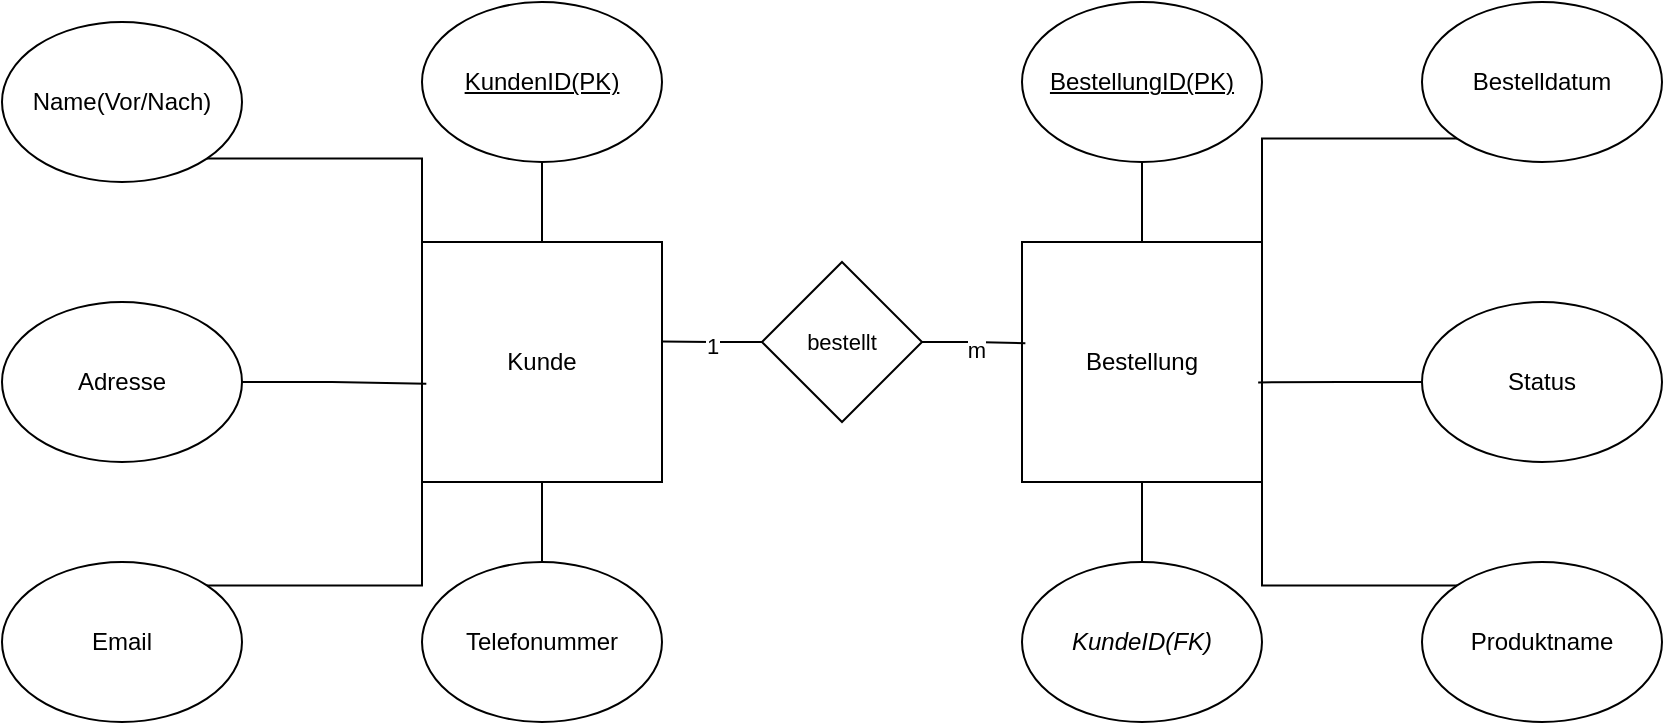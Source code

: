<mxfile version="22.0.3" type="device">
  <diagram name="Seite-1" id="4CHFw5LyLPjLJZJw1z8A">
    <mxGraphModel dx="1220" dy="696" grid="1" gridSize="10" guides="1" tooltips="1" connect="1" arrows="0" fold="1" page="1" pageScale="1" pageWidth="827" pageHeight="1169" math="0" shadow="0">
      <root>
        <mxCell id="0" />
        <mxCell id="1" parent="0" />
        <mxCell id="OpBf5v95MKLxLmsZDk0Y-1" value="Kunde" style="whiteSpace=wrap;html=1;aspect=fixed;" vertex="1" parent="1">
          <mxGeometry x="180" y="240" width="120" height="120" as="geometry" />
        </mxCell>
        <mxCell id="OpBf5v95MKLxLmsZDk0Y-2" value="Bestellung" style="whiteSpace=wrap;html=1;aspect=fixed;" vertex="1" parent="1">
          <mxGeometry x="480" y="240" width="120" height="120" as="geometry" />
        </mxCell>
        <mxCell id="OpBf5v95MKLxLmsZDk0Y-13" style="edgeStyle=orthogonalEdgeStyle;rounded=0;orthogonalLoop=1;jettySize=auto;html=1;exitX=0.5;exitY=1;exitDx=0;exitDy=0;entryX=0.5;entryY=0;entryDx=0;entryDy=0;endArrow=none;endFill=0;" edge="1" parent="1" source="OpBf5v95MKLxLmsZDk0Y-3" target="OpBf5v95MKLxLmsZDk0Y-1">
          <mxGeometry relative="1" as="geometry" />
        </mxCell>
        <mxCell id="OpBf5v95MKLxLmsZDk0Y-3" value="&lt;u&gt;KundenID(PK)&lt;/u&gt;" style="ellipse;whiteSpace=wrap;html=1;" vertex="1" parent="1">
          <mxGeometry x="180" y="120" width="120" height="80" as="geometry" />
        </mxCell>
        <mxCell id="OpBf5v95MKLxLmsZDk0Y-16" style="edgeStyle=orthogonalEdgeStyle;shape=connector;rounded=0;orthogonalLoop=1;jettySize=auto;html=1;exitX=1;exitY=0;exitDx=0;exitDy=0;entryX=0;entryY=1;entryDx=0;entryDy=0;labelBackgroundColor=default;strokeColor=default;align=center;verticalAlign=middle;fontFamily=Helvetica;fontSize=11;fontColor=default;endArrow=none;endFill=0;" edge="1" parent="1" source="OpBf5v95MKLxLmsZDk0Y-4" target="OpBf5v95MKLxLmsZDk0Y-1">
          <mxGeometry relative="1" as="geometry" />
        </mxCell>
        <mxCell id="OpBf5v95MKLxLmsZDk0Y-4" value="Email" style="ellipse;whiteSpace=wrap;html=1;" vertex="1" parent="1">
          <mxGeometry x="-30" y="400" width="120" height="80" as="geometry" />
        </mxCell>
        <mxCell id="OpBf5v95MKLxLmsZDk0Y-17" style="edgeStyle=orthogonalEdgeStyle;shape=connector;rounded=0;orthogonalLoop=1;jettySize=auto;html=1;exitX=0.5;exitY=0;exitDx=0;exitDy=0;entryX=0.5;entryY=1;entryDx=0;entryDy=0;labelBackgroundColor=default;strokeColor=default;align=center;verticalAlign=middle;fontFamily=Helvetica;fontSize=11;fontColor=default;endArrow=none;endFill=0;" edge="1" parent="1" source="OpBf5v95MKLxLmsZDk0Y-5" target="OpBf5v95MKLxLmsZDk0Y-1">
          <mxGeometry relative="1" as="geometry" />
        </mxCell>
        <mxCell id="OpBf5v95MKLxLmsZDk0Y-5" value="Telefonummer" style="ellipse;whiteSpace=wrap;html=1;" vertex="1" parent="1">
          <mxGeometry x="180" y="400" width="120" height="80" as="geometry" />
        </mxCell>
        <mxCell id="OpBf5v95MKLxLmsZDk0Y-14" style="edgeStyle=orthogonalEdgeStyle;shape=connector;rounded=0;orthogonalLoop=1;jettySize=auto;html=1;exitX=1;exitY=1;exitDx=0;exitDy=0;entryX=0;entryY=0;entryDx=0;entryDy=0;labelBackgroundColor=default;strokeColor=default;align=center;verticalAlign=middle;fontFamily=Helvetica;fontSize=11;fontColor=default;endArrow=none;endFill=0;" edge="1" parent="1" source="OpBf5v95MKLxLmsZDk0Y-6" target="OpBf5v95MKLxLmsZDk0Y-1">
          <mxGeometry relative="1" as="geometry" />
        </mxCell>
        <mxCell id="OpBf5v95MKLxLmsZDk0Y-6" value="Name(Vor/Nach)" style="ellipse;whiteSpace=wrap;html=1;" vertex="1" parent="1">
          <mxGeometry x="-30" y="130" width="120" height="80" as="geometry" />
        </mxCell>
        <mxCell id="OpBf5v95MKLxLmsZDk0Y-7" value="Adresse" style="ellipse;whiteSpace=wrap;html=1;" vertex="1" parent="1">
          <mxGeometry x="-30" y="270" width="120" height="80" as="geometry" />
        </mxCell>
        <mxCell id="OpBf5v95MKLxLmsZDk0Y-19" style="edgeStyle=orthogonalEdgeStyle;shape=connector;rounded=0;orthogonalLoop=1;jettySize=auto;html=1;exitX=0.5;exitY=0;exitDx=0;exitDy=0;entryX=0.5;entryY=1;entryDx=0;entryDy=0;labelBackgroundColor=default;strokeColor=default;align=center;verticalAlign=middle;fontFamily=Helvetica;fontSize=11;fontColor=default;endArrow=none;endFill=0;" edge="1" parent="1" source="OpBf5v95MKLxLmsZDk0Y-8" target="OpBf5v95MKLxLmsZDk0Y-2">
          <mxGeometry relative="1" as="geometry" />
        </mxCell>
        <mxCell id="OpBf5v95MKLxLmsZDk0Y-8" value="&lt;i&gt;KundeID(FK)&lt;/i&gt;" style="ellipse;whiteSpace=wrap;html=1;" vertex="1" parent="1">
          <mxGeometry x="480" y="400" width="120" height="80" as="geometry" />
        </mxCell>
        <mxCell id="OpBf5v95MKLxLmsZDk0Y-22" style="edgeStyle=orthogonalEdgeStyle;shape=connector;rounded=0;orthogonalLoop=1;jettySize=auto;html=1;exitX=0;exitY=0;exitDx=0;exitDy=0;entryX=1;entryY=1;entryDx=0;entryDy=0;labelBackgroundColor=default;strokeColor=default;align=center;verticalAlign=middle;fontFamily=Helvetica;fontSize=11;fontColor=default;endArrow=none;endFill=0;" edge="1" parent="1" source="OpBf5v95MKLxLmsZDk0Y-9" target="OpBf5v95MKLxLmsZDk0Y-2">
          <mxGeometry relative="1" as="geometry" />
        </mxCell>
        <mxCell id="OpBf5v95MKLxLmsZDk0Y-9" value="Produktname" style="ellipse;whiteSpace=wrap;html=1;" vertex="1" parent="1">
          <mxGeometry x="680" y="400" width="120" height="80" as="geometry" />
        </mxCell>
        <mxCell id="OpBf5v95MKLxLmsZDk0Y-10" value="Status" style="ellipse;whiteSpace=wrap;html=1;" vertex="1" parent="1">
          <mxGeometry x="680" y="270" width="120" height="80" as="geometry" />
        </mxCell>
        <mxCell id="OpBf5v95MKLxLmsZDk0Y-20" style="edgeStyle=orthogonalEdgeStyle;shape=connector;rounded=0;orthogonalLoop=1;jettySize=auto;html=1;exitX=0;exitY=1;exitDx=0;exitDy=0;entryX=1;entryY=0;entryDx=0;entryDy=0;labelBackgroundColor=default;strokeColor=default;align=center;verticalAlign=middle;fontFamily=Helvetica;fontSize=11;fontColor=default;endArrow=none;endFill=0;" edge="1" parent="1" source="OpBf5v95MKLxLmsZDk0Y-11" target="OpBf5v95MKLxLmsZDk0Y-2">
          <mxGeometry relative="1" as="geometry" />
        </mxCell>
        <mxCell id="OpBf5v95MKLxLmsZDk0Y-11" value="Bestelldatum" style="ellipse;whiteSpace=wrap;html=1;" vertex="1" parent="1">
          <mxGeometry x="680" y="120" width="120" height="80" as="geometry" />
        </mxCell>
        <mxCell id="OpBf5v95MKLxLmsZDk0Y-18" style="edgeStyle=orthogonalEdgeStyle;shape=connector;rounded=0;orthogonalLoop=1;jettySize=auto;html=1;exitX=0.5;exitY=1;exitDx=0;exitDy=0;entryX=0.5;entryY=0;entryDx=0;entryDy=0;labelBackgroundColor=default;strokeColor=default;align=center;verticalAlign=middle;fontFamily=Helvetica;fontSize=11;fontColor=default;endArrow=none;endFill=0;" edge="1" parent="1" source="OpBf5v95MKLxLmsZDk0Y-12" target="OpBf5v95MKLxLmsZDk0Y-2">
          <mxGeometry relative="1" as="geometry" />
        </mxCell>
        <mxCell id="OpBf5v95MKLxLmsZDk0Y-12" value="&lt;u&gt;BestellungID(PK)&lt;/u&gt;" style="ellipse;whiteSpace=wrap;html=1;" vertex="1" parent="1">
          <mxGeometry x="480" y="120" width="120" height="80" as="geometry" />
        </mxCell>
        <mxCell id="OpBf5v95MKLxLmsZDk0Y-15" style="edgeStyle=orthogonalEdgeStyle;shape=connector;rounded=0;orthogonalLoop=1;jettySize=auto;html=1;exitX=1;exitY=0.5;exitDx=0;exitDy=0;entryX=0.018;entryY=0.591;entryDx=0;entryDy=0;entryPerimeter=0;labelBackgroundColor=default;strokeColor=default;align=center;verticalAlign=middle;fontFamily=Helvetica;fontSize=11;fontColor=default;endArrow=none;endFill=0;" edge="1" parent="1" source="OpBf5v95MKLxLmsZDk0Y-7" target="OpBf5v95MKLxLmsZDk0Y-1">
          <mxGeometry relative="1" as="geometry" />
        </mxCell>
        <mxCell id="OpBf5v95MKLxLmsZDk0Y-21" style="edgeStyle=orthogonalEdgeStyle;shape=connector;rounded=0;orthogonalLoop=1;jettySize=auto;html=1;exitX=0;exitY=0.5;exitDx=0;exitDy=0;entryX=0.984;entryY=0.585;entryDx=0;entryDy=0;entryPerimeter=0;labelBackgroundColor=default;strokeColor=default;align=center;verticalAlign=middle;fontFamily=Helvetica;fontSize=11;fontColor=default;endArrow=none;endFill=0;" edge="1" parent="1" source="OpBf5v95MKLxLmsZDk0Y-10" target="OpBf5v95MKLxLmsZDk0Y-2">
          <mxGeometry relative="1" as="geometry" />
        </mxCell>
        <mxCell id="OpBf5v95MKLxLmsZDk0Y-23" value="bestellt" style="rhombus;whiteSpace=wrap;html=1;fontFamily=Helvetica;fontSize=11;fontColor=default;" vertex="1" parent="1">
          <mxGeometry x="350" y="250" width="80" height="80" as="geometry" />
        </mxCell>
        <mxCell id="OpBf5v95MKLxLmsZDk0Y-24" style="edgeStyle=orthogonalEdgeStyle;shape=connector;rounded=0;orthogonalLoop=1;jettySize=auto;html=1;exitX=0;exitY=0.5;exitDx=0;exitDy=0;entryX=1;entryY=0.415;entryDx=0;entryDy=0;entryPerimeter=0;labelBackgroundColor=default;strokeColor=default;align=center;verticalAlign=middle;fontFamily=Helvetica;fontSize=11;fontColor=default;endArrow=none;endFill=0;" edge="1" parent="1" source="OpBf5v95MKLxLmsZDk0Y-23" target="OpBf5v95MKLxLmsZDk0Y-1">
          <mxGeometry relative="1" as="geometry" />
        </mxCell>
        <mxCell id="OpBf5v95MKLxLmsZDk0Y-26" value="1" style="edgeLabel;html=1;align=center;verticalAlign=middle;resizable=0;points=[];fontSize=11;fontFamily=Helvetica;fontColor=default;" vertex="1" connectable="0" parent="OpBf5v95MKLxLmsZDk0Y-24">
          <mxGeometry x="-0.003" y="-1" relative="1" as="geometry">
            <mxPoint y="3" as="offset" />
          </mxGeometry>
        </mxCell>
        <mxCell id="OpBf5v95MKLxLmsZDk0Y-25" style="edgeStyle=orthogonalEdgeStyle;shape=connector;rounded=0;orthogonalLoop=1;jettySize=auto;html=1;exitX=1;exitY=0.5;exitDx=0;exitDy=0;entryX=0.014;entryY=0.422;entryDx=0;entryDy=0;entryPerimeter=0;labelBackgroundColor=default;strokeColor=default;align=center;verticalAlign=middle;fontFamily=Helvetica;fontSize=11;fontColor=default;endArrow=none;endFill=0;" edge="1" parent="1" source="OpBf5v95MKLxLmsZDk0Y-23" target="OpBf5v95MKLxLmsZDk0Y-2">
          <mxGeometry relative="1" as="geometry" />
        </mxCell>
        <mxCell id="OpBf5v95MKLxLmsZDk0Y-27" value="m" style="edgeLabel;html=1;align=center;verticalAlign=middle;resizable=0;points=[];fontSize=11;fontFamily=Helvetica;fontColor=default;" vertex="1" connectable="0" parent="OpBf5v95MKLxLmsZDk0Y-25">
          <mxGeometry x="0.043" y="-3" relative="1" as="geometry">
            <mxPoint as="offset" />
          </mxGeometry>
        </mxCell>
      </root>
    </mxGraphModel>
  </diagram>
</mxfile>
